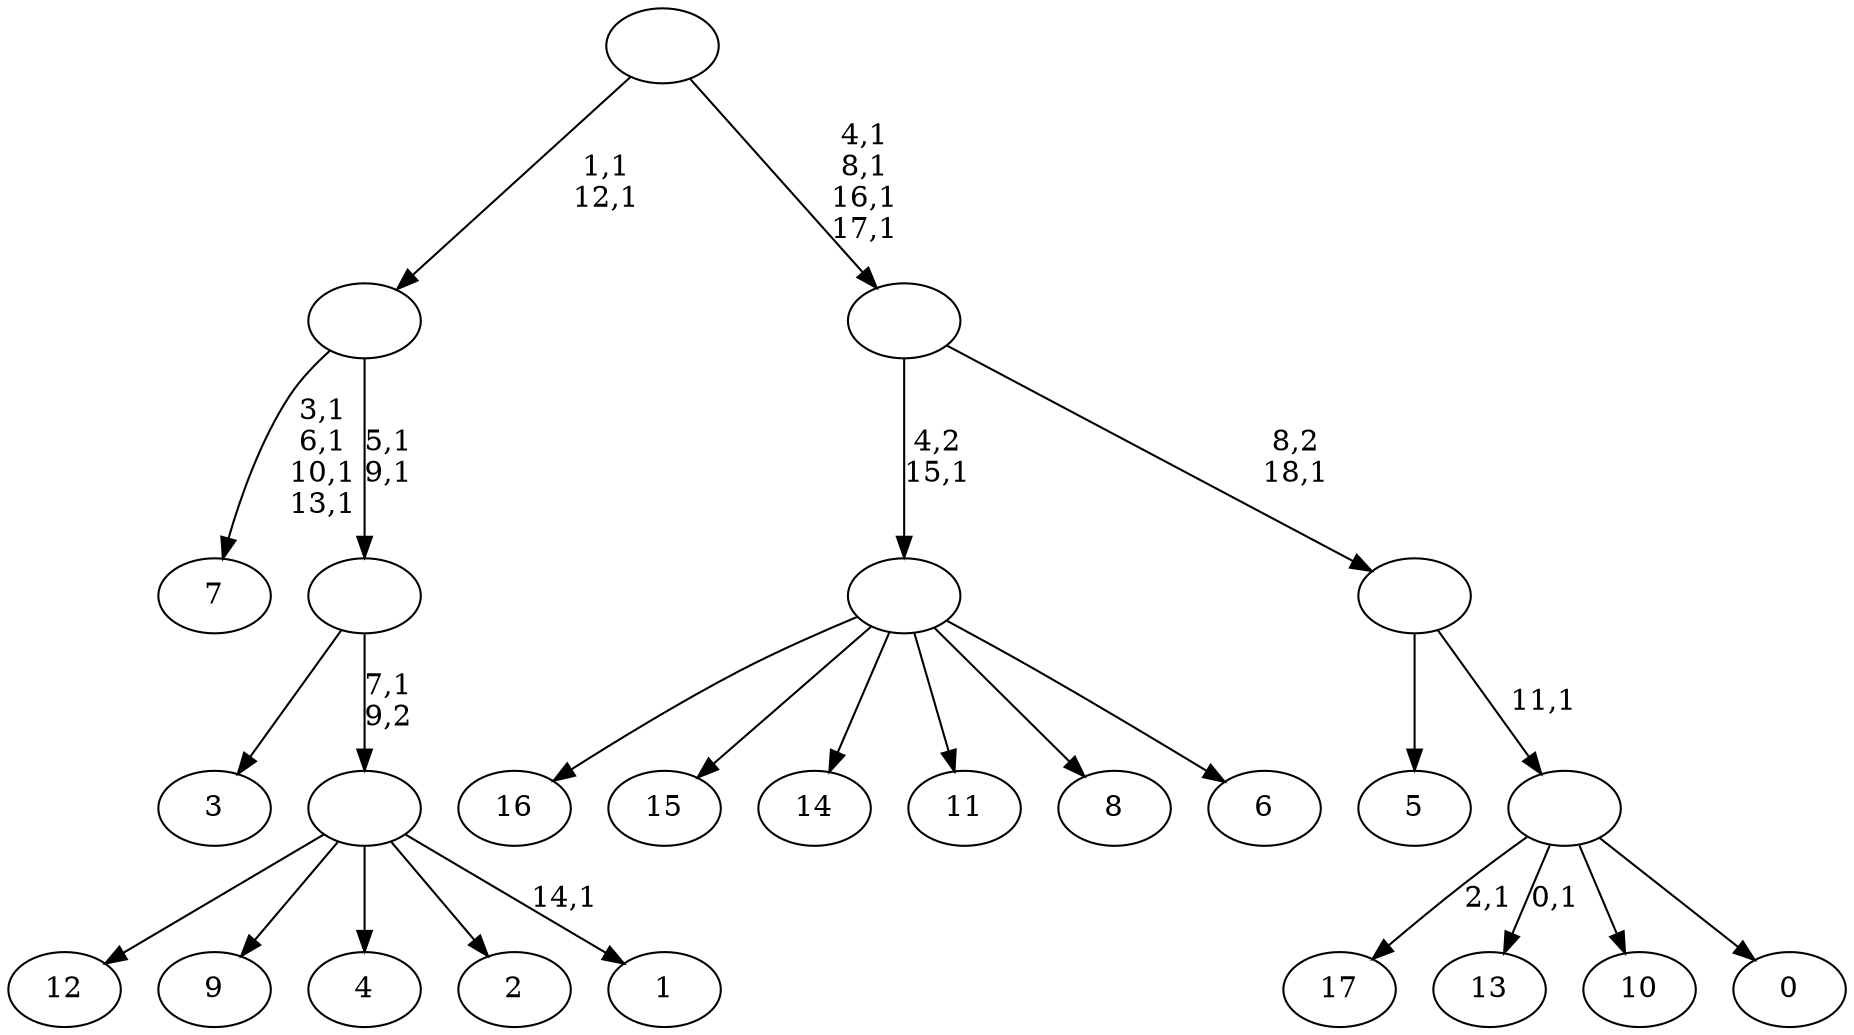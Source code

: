digraph T {
	37 [label="17"]
	35 [label="16"]
	34 [label="15"]
	33 [label="14"]
	32 [label="13"]
	30 [label="12"]
	29 [label="11"]
	28 [label="10"]
	27 [label="9"]
	26 [label="8"]
	25 [label="7"]
	20 [label="6"]
	19 [label=""]
	18 [label="5"]
	17 [label="4"]
	16 [label="3"]
	15 [label="2"]
	14 [label="1"]
	12 [label=""]
	11 [label=""]
	9 [label=""]
	7 [label="0"]
	6 [label=""]
	5 [label=""]
	4 [label=""]
	0 [label=""]
	19 -> 35 [label=""]
	19 -> 34 [label=""]
	19 -> 33 [label=""]
	19 -> 29 [label=""]
	19 -> 26 [label=""]
	19 -> 20 [label=""]
	12 -> 14 [label="14,1"]
	12 -> 30 [label=""]
	12 -> 27 [label=""]
	12 -> 17 [label=""]
	12 -> 15 [label=""]
	11 -> 16 [label=""]
	11 -> 12 [label="7,1\n9,2"]
	9 -> 11 [label="5,1\n9,1"]
	9 -> 25 [label="3,1\n6,1\n10,1\n13,1"]
	6 -> 32 [label="0,1"]
	6 -> 37 [label="2,1"]
	6 -> 28 [label=""]
	6 -> 7 [label=""]
	5 -> 18 [label=""]
	5 -> 6 [label="11,1"]
	4 -> 19 [label="4,2\n15,1"]
	4 -> 5 [label="8,2\n18,1"]
	0 -> 4 [label="4,1\n8,1\n16,1\n17,1"]
	0 -> 9 [label="1,1\n12,1"]
}
